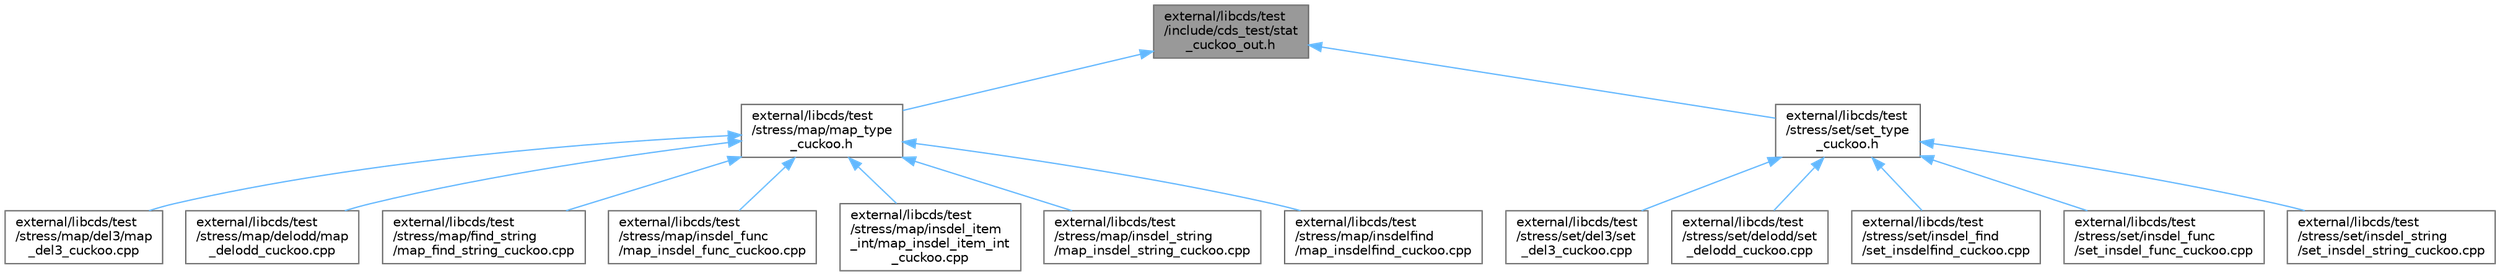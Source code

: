 digraph "external/libcds/test/include/cds_test/stat_cuckoo_out.h"
{
 // LATEX_PDF_SIZE
  bgcolor="transparent";
  edge [fontname=Helvetica,fontsize=10,labelfontname=Helvetica,labelfontsize=10];
  node [fontname=Helvetica,fontsize=10,shape=box,height=0.2,width=0.4];
  Node1 [id="Node000001",label="external/libcds/test\l/include/cds_test/stat\l_cuckoo_out.h",height=0.2,width=0.4,color="gray40", fillcolor="grey60", style="filled", fontcolor="black",tooltip=" "];
  Node1 -> Node2 [id="edge15_Node000001_Node000002",dir="back",color="steelblue1",style="solid",tooltip=" "];
  Node2 [id="Node000002",label="external/libcds/test\l/stress/map/map_type\l_cuckoo.h",height=0.2,width=0.4,color="grey40", fillcolor="white", style="filled",URL="$map__type__cuckoo_8h.html",tooltip=" "];
  Node2 -> Node3 [id="edge16_Node000002_Node000003",dir="back",color="steelblue1",style="solid",tooltip=" "];
  Node3 [id="Node000003",label="external/libcds/test\l/stress/map/del3/map\l_del3_cuckoo.cpp",height=0.2,width=0.4,color="grey40", fillcolor="white", style="filled",URL="$map__del3__cuckoo_8cpp.html",tooltip=" "];
  Node2 -> Node4 [id="edge17_Node000002_Node000004",dir="back",color="steelblue1",style="solid",tooltip=" "];
  Node4 [id="Node000004",label="external/libcds/test\l/stress/map/delodd/map\l_delodd_cuckoo.cpp",height=0.2,width=0.4,color="grey40", fillcolor="white", style="filled",URL="$map__delodd__cuckoo_8cpp.html",tooltip=" "];
  Node2 -> Node5 [id="edge18_Node000002_Node000005",dir="back",color="steelblue1",style="solid",tooltip=" "];
  Node5 [id="Node000005",label="external/libcds/test\l/stress/map/find_string\l/map_find_string_cuckoo.cpp",height=0.2,width=0.4,color="grey40", fillcolor="white", style="filled",URL="$map__find__string__cuckoo_8cpp.html",tooltip=" "];
  Node2 -> Node6 [id="edge19_Node000002_Node000006",dir="back",color="steelblue1",style="solid",tooltip=" "];
  Node6 [id="Node000006",label="external/libcds/test\l/stress/map/insdel_func\l/map_insdel_func_cuckoo.cpp",height=0.2,width=0.4,color="grey40", fillcolor="white", style="filled",URL="$map__insdel__func__cuckoo_8cpp.html",tooltip=" "];
  Node2 -> Node7 [id="edge20_Node000002_Node000007",dir="back",color="steelblue1",style="solid",tooltip=" "];
  Node7 [id="Node000007",label="external/libcds/test\l/stress/map/insdel_item\l_int/map_insdel_item_int\l_cuckoo.cpp",height=0.2,width=0.4,color="grey40", fillcolor="white", style="filled",URL="$map__insdel__item__int__cuckoo_8cpp.html",tooltip=" "];
  Node2 -> Node8 [id="edge21_Node000002_Node000008",dir="back",color="steelblue1",style="solid",tooltip=" "];
  Node8 [id="Node000008",label="external/libcds/test\l/stress/map/insdel_string\l/map_insdel_string_cuckoo.cpp",height=0.2,width=0.4,color="grey40", fillcolor="white", style="filled",URL="$map__insdel__string__cuckoo_8cpp.html",tooltip=" "];
  Node2 -> Node9 [id="edge22_Node000002_Node000009",dir="back",color="steelblue1",style="solid",tooltip=" "];
  Node9 [id="Node000009",label="external/libcds/test\l/stress/map/insdelfind\l/map_insdelfind_cuckoo.cpp",height=0.2,width=0.4,color="grey40", fillcolor="white", style="filled",URL="$map__insdelfind__cuckoo_8cpp.html",tooltip=" "];
  Node1 -> Node10 [id="edge23_Node000001_Node000010",dir="back",color="steelblue1",style="solid",tooltip=" "];
  Node10 [id="Node000010",label="external/libcds/test\l/stress/set/set_type\l_cuckoo.h",height=0.2,width=0.4,color="grey40", fillcolor="white", style="filled",URL="$set__type__cuckoo_8h.html",tooltip=" "];
  Node10 -> Node11 [id="edge24_Node000010_Node000011",dir="back",color="steelblue1",style="solid",tooltip=" "];
  Node11 [id="Node000011",label="external/libcds/test\l/stress/set/del3/set\l_del3_cuckoo.cpp",height=0.2,width=0.4,color="grey40", fillcolor="white", style="filled",URL="$set__del3__cuckoo_8cpp.html",tooltip=" "];
  Node10 -> Node12 [id="edge25_Node000010_Node000012",dir="back",color="steelblue1",style="solid",tooltip=" "];
  Node12 [id="Node000012",label="external/libcds/test\l/stress/set/delodd/set\l_delodd_cuckoo.cpp",height=0.2,width=0.4,color="grey40", fillcolor="white", style="filled",URL="$set__delodd__cuckoo_8cpp.html",tooltip=" "];
  Node10 -> Node13 [id="edge26_Node000010_Node000013",dir="back",color="steelblue1",style="solid",tooltip=" "];
  Node13 [id="Node000013",label="external/libcds/test\l/stress/set/insdel_find\l/set_insdelfind_cuckoo.cpp",height=0.2,width=0.4,color="grey40", fillcolor="white", style="filled",URL="$set__insdelfind__cuckoo_8cpp.html",tooltip=" "];
  Node10 -> Node14 [id="edge27_Node000010_Node000014",dir="back",color="steelblue1",style="solid",tooltip=" "];
  Node14 [id="Node000014",label="external/libcds/test\l/stress/set/insdel_func\l/set_insdel_func_cuckoo.cpp",height=0.2,width=0.4,color="grey40", fillcolor="white", style="filled",URL="$set__insdel__func__cuckoo_8cpp.html",tooltip=" "];
  Node10 -> Node15 [id="edge28_Node000010_Node000015",dir="back",color="steelblue1",style="solid",tooltip=" "];
  Node15 [id="Node000015",label="external/libcds/test\l/stress/set/insdel_string\l/set_insdel_string_cuckoo.cpp",height=0.2,width=0.4,color="grey40", fillcolor="white", style="filled",URL="$set__insdel__string__cuckoo_8cpp.html",tooltip=" "];
}
